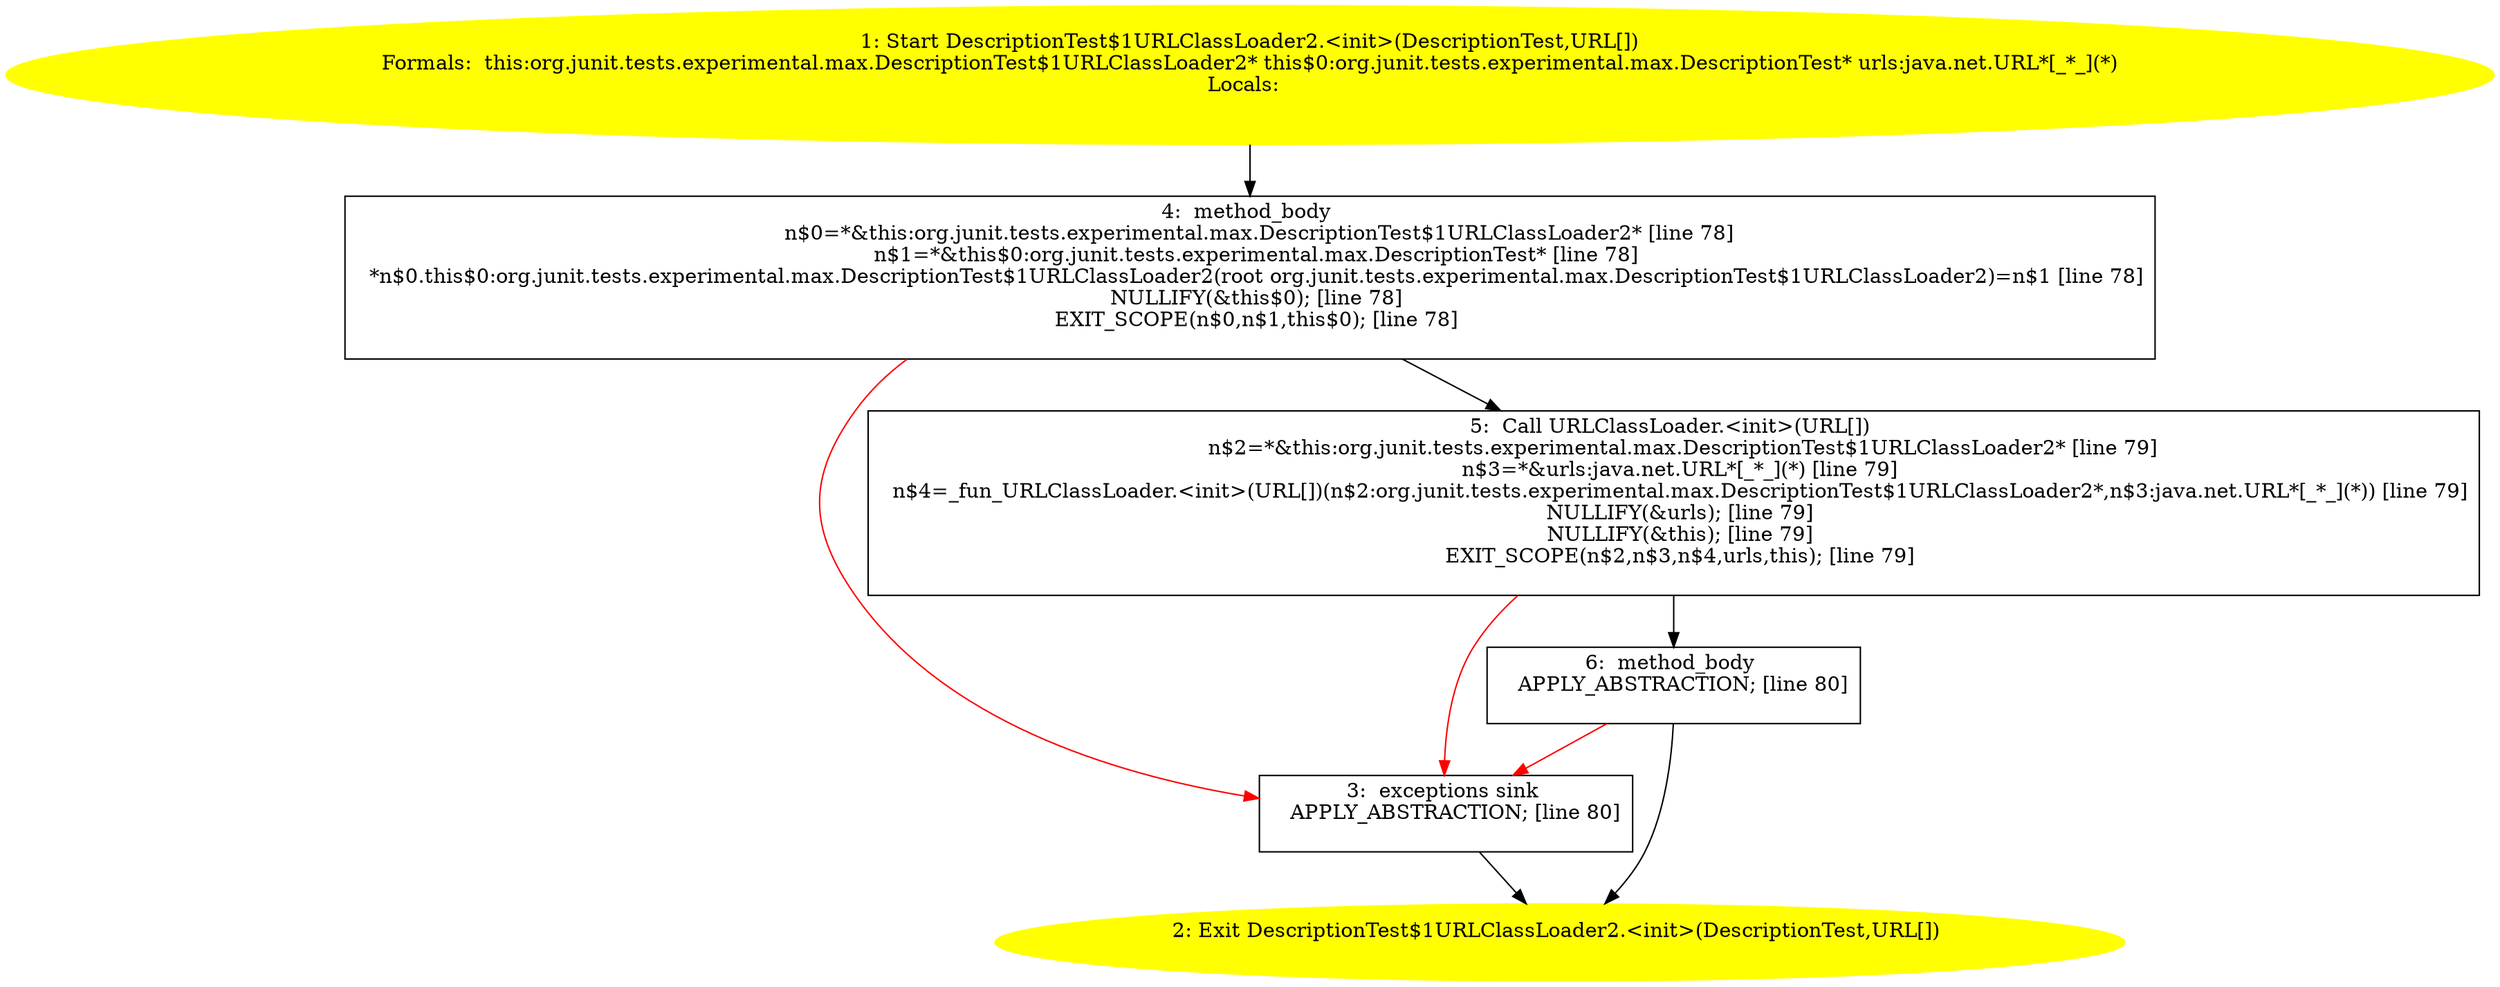/* @generated */
digraph cfg {
"org.junit.tests.experimental.max.DescriptionTest$1URLClassLoader2.<init>(org.junit.tests.experimenta.9a1e302f3a20d8922de8fe2a9f419532_1" [label="1: Start DescriptionTest$1URLClassLoader2.<init>(DescriptionTest,URL[])\nFormals:  this:org.junit.tests.experimental.max.DescriptionTest$1URLClassLoader2* this$0:org.junit.tests.experimental.max.DescriptionTest* urls:java.net.URL*[_*_](*)\nLocals:  \n  " color=yellow style=filled]
	

	 "org.junit.tests.experimental.max.DescriptionTest$1URLClassLoader2.<init>(org.junit.tests.experimenta.9a1e302f3a20d8922de8fe2a9f419532_1" -> "org.junit.tests.experimental.max.DescriptionTest$1URLClassLoader2.<init>(org.junit.tests.experimenta.9a1e302f3a20d8922de8fe2a9f419532_4" ;
"org.junit.tests.experimental.max.DescriptionTest$1URLClassLoader2.<init>(org.junit.tests.experimenta.9a1e302f3a20d8922de8fe2a9f419532_2" [label="2: Exit DescriptionTest$1URLClassLoader2.<init>(DescriptionTest,URL[]) \n  " color=yellow style=filled]
	

"org.junit.tests.experimental.max.DescriptionTest$1URLClassLoader2.<init>(org.junit.tests.experimenta.9a1e302f3a20d8922de8fe2a9f419532_3" [label="3:  exceptions sink \n   APPLY_ABSTRACTION; [line 80]\n " shape="box"]
	

	 "org.junit.tests.experimental.max.DescriptionTest$1URLClassLoader2.<init>(org.junit.tests.experimenta.9a1e302f3a20d8922de8fe2a9f419532_3" -> "org.junit.tests.experimental.max.DescriptionTest$1URLClassLoader2.<init>(org.junit.tests.experimenta.9a1e302f3a20d8922de8fe2a9f419532_2" ;
"org.junit.tests.experimental.max.DescriptionTest$1URLClassLoader2.<init>(org.junit.tests.experimenta.9a1e302f3a20d8922de8fe2a9f419532_4" [label="4:  method_body \n   n$0=*&this:org.junit.tests.experimental.max.DescriptionTest$1URLClassLoader2* [line 78]\n  n$1=*&this$0:org.junit.tests.experimental.max.DescriptionTest* [line 78]\n  *n$0.this$0:org.junit.tests.experimental.max.DescriptionTest$1URLClassLoader2(root org.junit.tests.experimental.max.DescriptionTest$1URLClassLoader2)=n$1 [line 78]\n  NULLIFY(&this$0); [line 78]\n  EXIT_SCOPE(n$0,n$1,this$0); [line 78]\n " shape="box"]
	

	 "org.junit.tests.experimental.max.DescriptionTest$1URLClassLoader2.<init>(org.junit.tests.experimenta.9a1e302f3a20d8922de8fe2a9f419532_4" -> "org.junit.tests.experimental.max.DescriptionTest$1URLClassLoader2.<init>(org.junit.tests.experimenta.9a1e302f3a20d8922de8fe2a9f419532_5" ;
	 "org.junit.tests.experimental.max.DescriptionTest$1URLClassLoader2.<init>(org.junit.tests.experimenta.9a1e302f3a20d8922de8fe2a9f419532_4" -> "org.junit.tests.experimental.max.DescriptionTest$1URLClassLoader2.<init>(org.junit.tests.experimenta.9a1e302f3a20d8922de8fe2a9f419532_3" [color="red" ];
"org.junit.tests.experimental.max.DescriptionTest$1URLClassLoader2.<init>(org.junit.tests.experimenta.9a1e302f3a20d8922de8fe2a9f419532_5" [label="5:  Call URLClassLoader.<init>(URL[]) \n   n$2=*&this:org.junit.tests.experimental.max.DescriptionTest$1URLClassLoader2* [line 79]\n  n$3=*&urls:java.net.URL*[_*_](*) [line 79]\n  n$4=_fun_URLClassLoader.<init>(URL[])(n$2:org.junit.tests.experimental.max.DescriptionTest$1URLClassLoader2*,n$3:java.net.URL*[_*_](*)) [line 79]\n  NULLIFY(&urls); [line 79]\n  NULLIFY(&this); [line 79]\n  EXIT_SCOPE(n$2,n$3,n$4,urls,this); [line 79]\n " shape="box"]
	

	 "org.junit.tests.experimental.max.DescriptionTest$1URLClassLoader2.<init>(org.junit.tests.experimenta.9a1e302f3a20d8922de8fe2a9f419532_5" -> "org.junit.tests.experimental.max.DescriptionTest$1URLClassLoader2.<init>(org.junit.tests.experimenta.9a1e302f3a20d8922de8fe2a9f419532_6" ;
	 "org.junit.tests.experimental.max.DescriptionTest$1URLClassLoader2.<init>(org.junit.tests.experimenta.9a1e302f3a20d8922de8fe2a9f419532_5" -> "org.junit.tests.experimental.max.DescriptionTest$1URLClassLoader2.<init>(org.junit.tests.experimenta.9a1e302f3a20d8922de8fe2a9f419532_3" [color="red" ];
"org.junit.tests.experimental.max.DescriptionTest$1URLClassLoader2.<init>(org.junit.tests.experimenta.9a1e302f3a20d8922de8fe2a9f419532_6" [label="6:  method_body \n   APPLY_ABSTRACTION; [line 80]\n " shape="box"]
	

	 "org.junit.tests.experimental.max.DescriptionTest$1URLClassLoader2.<init>(org.junit.tests.experimenta.9a1e302f3a20d8922de8fe2a9f419532_6" -> "org.junit.tests.experimental.max.DescriptionTest$1URLClassLoader2.<init>(org.junit.tests.experimenta.9a1e302f3a20d8922de8fe2a9f419532_2" ;
	 "org.junit.tests.experimental.max.DescriptionTest$1URLClassLoader2.<init>(org.junit.tests.experimenta.9a1e302f3a20d8922de8fe2a9f419532_6" -> "org.junit.tests.experimental.max.DescriptionTest$1URLClassLoader2.<init>(org.junit.tests.experimenta.9a1e302f3a20d8922de8fe2a9f419532_3" [color="red" ];
}
